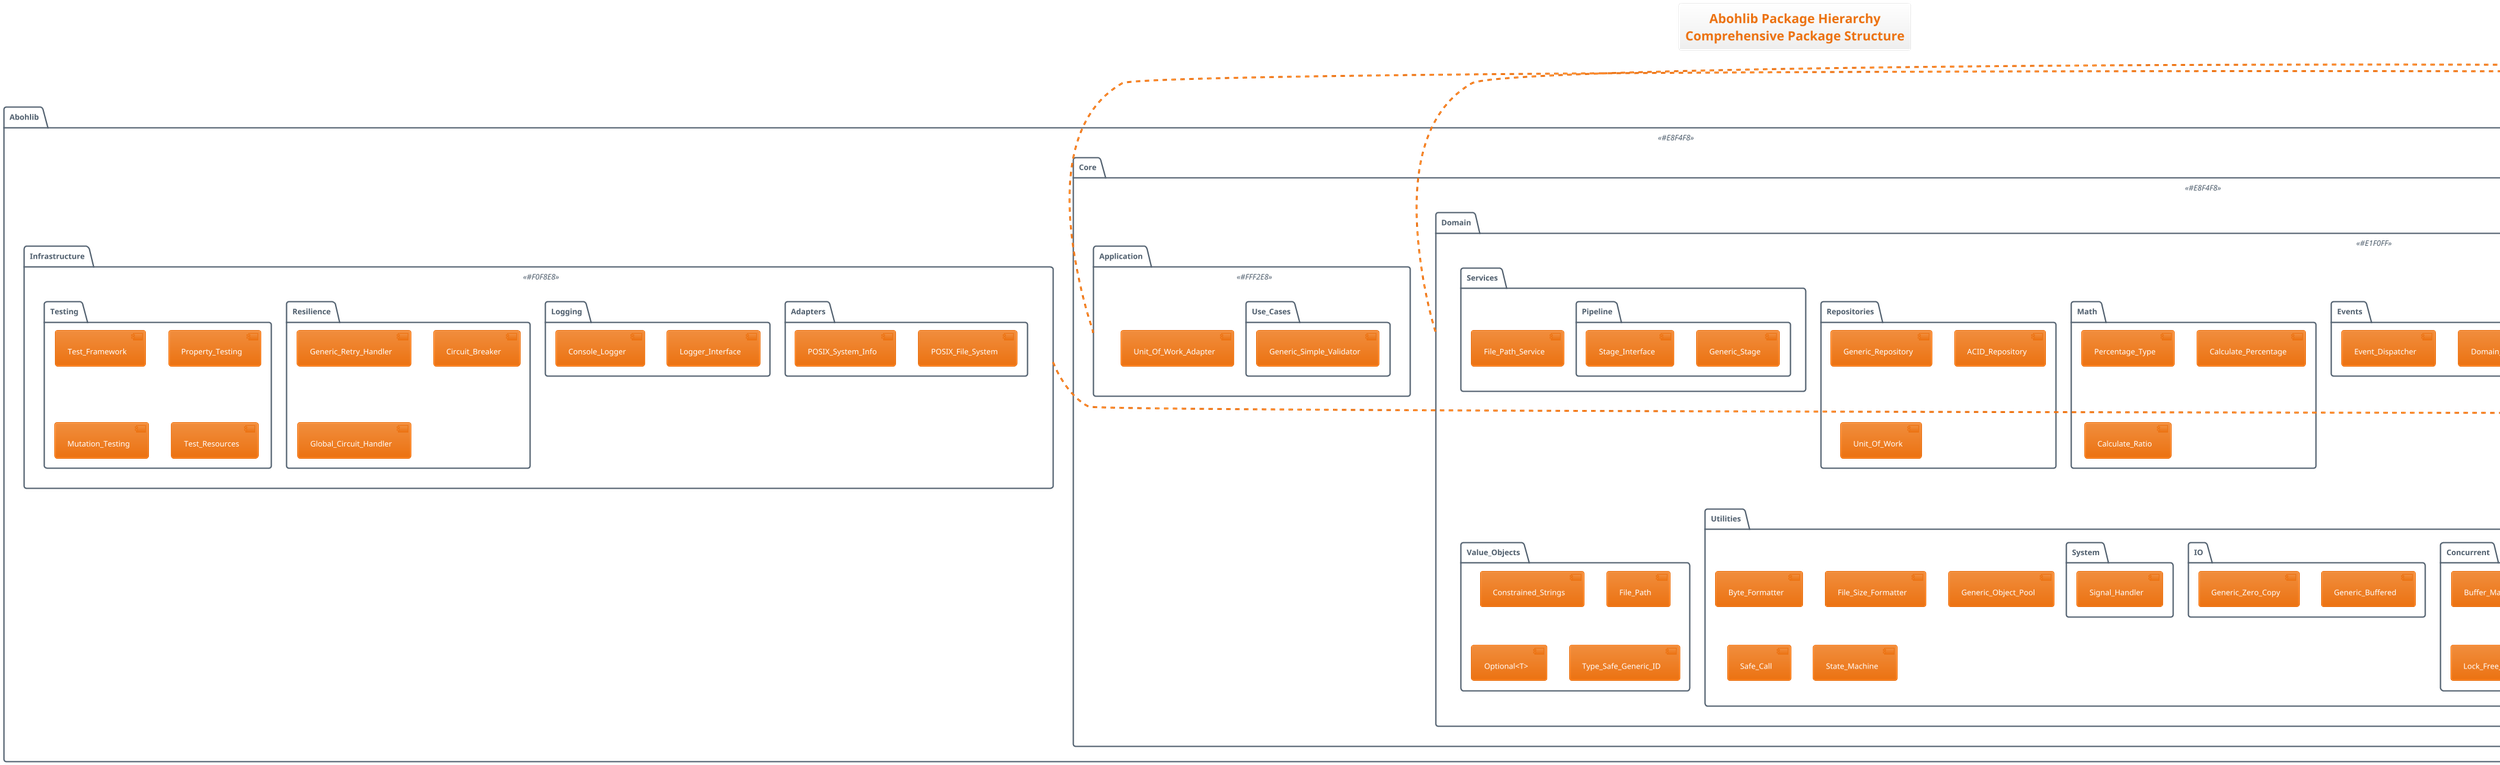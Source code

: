 @startuml Package_Hierarchy_Overview
!theme aws-orange
title Abohlib Package Hierarchy\nComprehensive Package Structure

!define CORE_COLOR #E8F4F8
!define DOMAIN_COLOR #E1F0FF
!define APP_COLOR #FFF2E8
!define INFRA_COLOR #F0F8E8
!define UTIL_COLOR #FFE8E8

package "Abohlib" as root <<CORE_COLOR>> {
  
  package "Core" as core <<CORE_COLOR>> {
    
    package "Domain" as domain <<DOMAIN_COLOR>> {
      package "Aggregates" {
        [Generic_Aggregate_Root]
      }
      
      package "Contracts" {
        [Validatable]
        [Auditable]
      }
      
      package "Entities" {
        [Generic_Entity]
      }
      
      package "Errors" {
        [Result<T,E>]
        [Domain_Error_Types]
      }
      
      package "Events" {
        [Domain_Event]
        [Event_Dispatcher]
      }
      
      package "Math" {
        [Percentage_Type]
        [Calculate_Percentage]
        [Calculate_Ratio]
      }
      
      package "Repositories" {
        [Generic_Repository]
        [ACID_Repository]
        [Unit_Of_Work]
      }
      
      package "Services" {
        package "Pipeline" {
          [Generic_Stage]
          [Stage_Interface]
        }
        [File_Path_Service]
      }
      
      package "Types" {
        [Strong_Types]
        [Time_Types]
        [Byte_Types]
        [String_Types]
      }
      
      package "Utilities" {
        [Byte_Formatter]
        [File_Size_Formatter]
        [Generic_Object_Pool]
        [Safe_Call]
        [State_Machine]
        
        package "Concurrent" {
          [Buffer_Manager]
          [Cancellation_Source]
          [Lock_Free_Queue]
          [Lock_Free_Ring_Buffer]
          [Buffer_State_Machine]
        }
        
        package "IO" {
          [Generic_Buffered]
          [Generic_Zero_Copy]
        }
        
        package "System" {
          [Signal_Handler]
        }
      }
      
      package "Value_Objects" {
        [Constrained_Strings]
        [File_Path]
        [Optional<T>]
        [Type_Safe_Generic_ID]
      }
    }
    
    package "Application" as application <<APP_COLOR>> {
      package "Errors" {
        [Application_Errors]
      }
      
      package "Use_Cases" {
        [Generic_Simple_Validator]
      }
      
      [Unit_Of_Work_Adapter]
    }
  }
  
  package "Infrastructure" as infrastructure <<INFRA_COLOR>> {
    package "Adapters" {
      [POSIX_File_System]
      [POSIX_System_Info]
    }
    
    package "Errors" {
      [Infrastructure_Errors]
    }
    
    package "Logging" {
      [Logger_Interface]
      [Console_Logger]
    }
    
    package "Resilience" {
      [Generic_Retry_Handler]
      [Circuit_Breaker]
      [Global_Circuit_Handler]
    }
    
    package "Testing" {
      [Test_Framework]
      [Property_Testing]
      [Mutation_Testing]
      [Test_Resources]
    }
  }
}

note right of domain
  **Domain Layer**
  Pure business logic
  No external dependencies
  Strong type safety
end note

note bottom of infrastructure
  **Infrastructure Layer**
  External system integration
  Implements domain ports
  Testing utilities
end note

note left of application
  **Application Layer**
  Use case orchestration
  Transaction boundaries
  Input validation
end note

@enduml